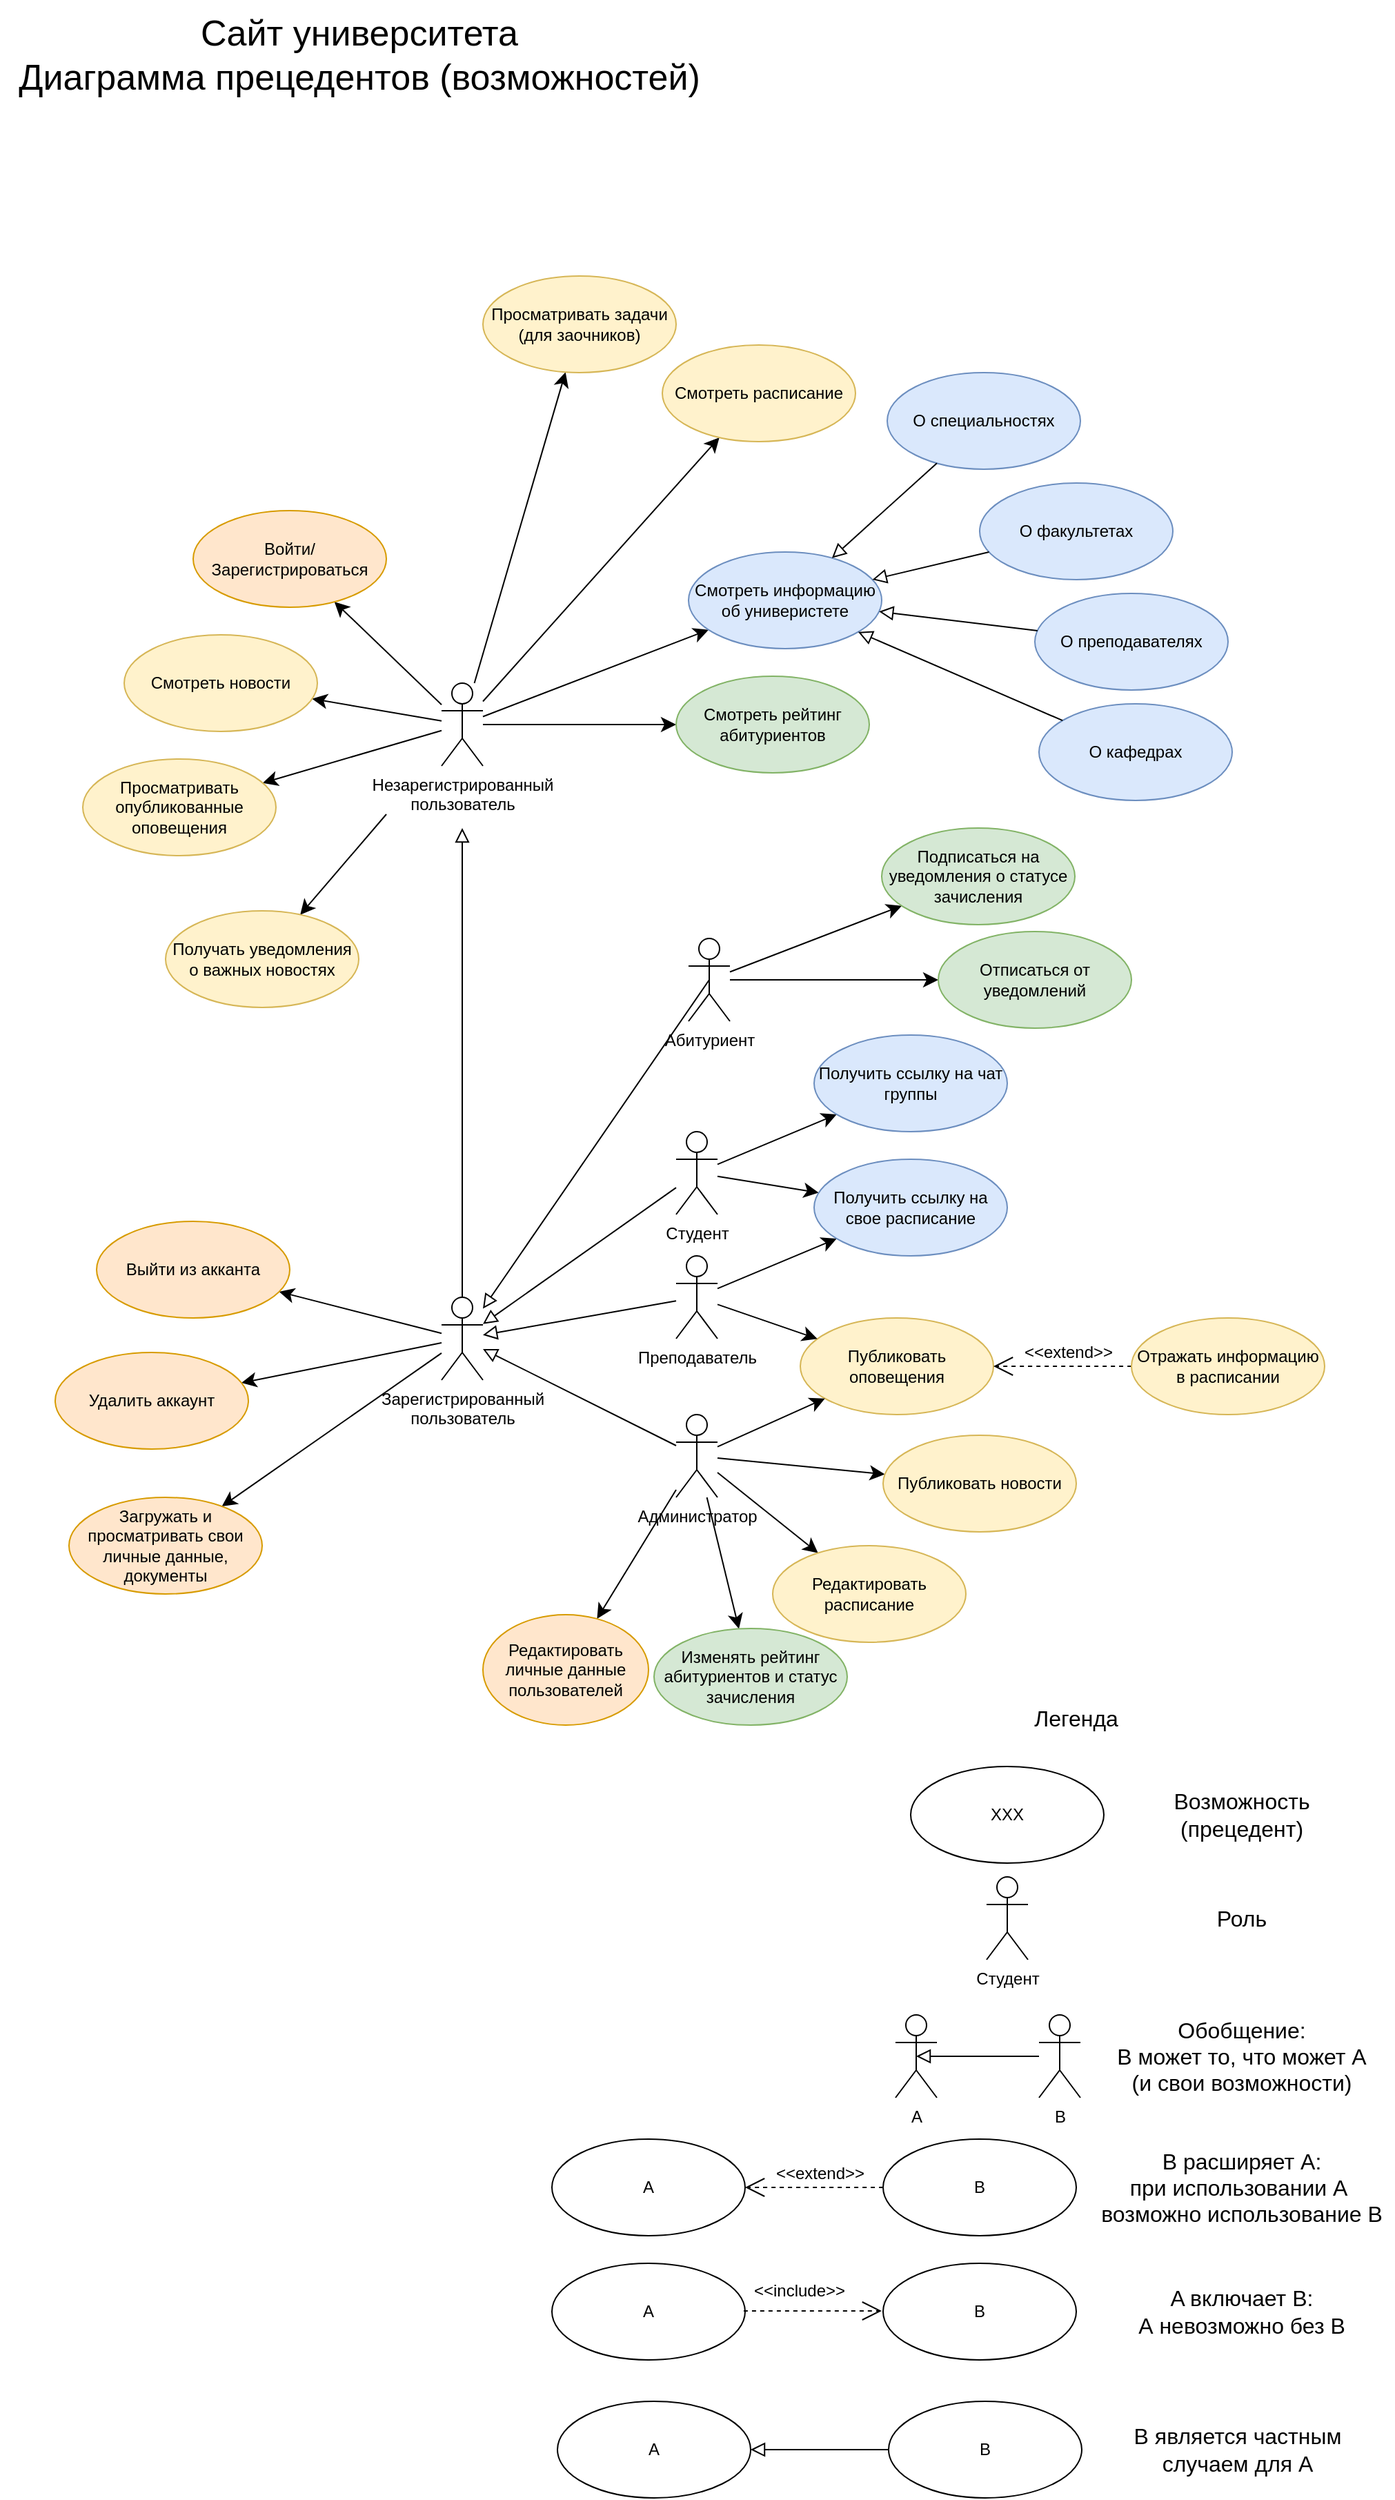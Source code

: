 <mxfile version="27.0.9">
  <diagram name="Страница — 1" id="YHnXIUAEko-EZnPwfLlH">
    <mxGraphModel dx="1815" dy="1706" grid="1" gridSize="10" guides="1" tooltips="1" connect="1" arrows="1" fold="1" page="1" pageScale="1" pageWidth="827" pageHeight="1169" math="0" shadow="0">
      <root>
        <mxCell id="0" />
        <mxCell id="1" parent="0" />
        <mxCell id="iBgdx17Dv0a5mW3MopRO-1" value="" style="edgeStyle=none;curved=1;rounded=0;orthogonalLoop=1;jettySize=auto;html=1;fontSize=12;startSize=8;endSize=8;" parent="1" source="iBgdx17Dv0a5mW3MopRO-8" target="iBgdx17Dv0a5mW3MopRO-10" edge="1">
          <mxGeometry relative="1" as="geometry" />
        </mxCell>
        <mxCell id="iBgdx17Dv0a5mW3MopRO-2" style="edgeStyle=none;curved=1;rounded=0;orthogonalLoop=1;jettySize=auto;html=1;fontSize=12;startSize=8;endSize=8;" parent="1" source="iBgdx17Dv0a5mW3MopRO-8" target="iBgdx17Dv0a5mW3MopRO-9" edge="1">
          <mxGeometry relative="1" as="geometry" />
        </mxCell>
        <mxCell id="iBgdx17Dv0a5mW3MopRO-3" style="edgeStyle=none;curved=1;rounded=0;orthogonalLoop=1;jettySize=auto;html=1;fontSize=12;startSize=8;endSize=8;" parent="1" source="iBgdx17Dv0a5mW3MopRO-8" target="iBgdx17Dv0a5mW3MopRO-27" edge="1">
          <mxGeometry relative="1" as="geometry" />
        </mxCell>
        <mxCell id="iBgdx17Dv0a5mW3MopRO-4" value="" style="edgeStyle=none;curved=1;rounded=0;orthogonalLoop=1;jettySize=auto;html=1;fontSize=12;startSize=8;endSize=8;" parent="1" source="iBgdx17Dv0a5mW3MopRO-8" target="iBgdx17Dv0a5mW3MopRO-43" edge="1">
          <mxGeometry relative="1" as="geometry" />
        </mxCell>
        <mxCell id="iBgdx17Dv0a5mW3MopRO-5" style="edgeStyle=none;curved=1;rounded=0;orthogonalLoop=1;jettySize=auto;html=1;fontSize=12;startSize=8;endSize=8;" parent="1" source="iBgdx17Dv0a5mW3MopRO-8" target="iBgdx17Dv0a5mW3MopRO-36" edge="1">
          <mxGeometry relative="1" as="geometry" />
        </mxCell>
        <mxCell id="iBgdx17Dv0a5mW3MopRO-6" style="edgeStyle=none;curved=1;rounded=0;orthogonalLoop=1;jettySize=auto;html=1;fontSize=12;startSize=8;endSize=8;" parent="1" source="iBgdx17Dv0a5mW3MopRO-8" target="iBgdx17Dv0a5mW3MopRO-50" edge="1">
          <mxGeometry relative="1" as="geometry" />
        </mxCell>
        <mxCell id="iBgdx17Dv0a5mW3MopRO-76" style="edgeStyle=none;curved=1;rounded=0;orthogonalLoop=1;jettySize=auto;html=1;fontSize=12;startSize=8;endSize=8;" parent="1" source="iBgdx17Dv0a5mW3MopRO-8" target="iBgdx17Dv0a5mW3MopRO-75" edge="1">
          <mxGeometry relative="1" as="geometry" />
        </mxCell>
        <mxCell id="iBgdx17Dv0a5mW3MopRO-8" value="Незарегистрированный&lt;div&gt;пользователь&lt;/div&gt;" style="shape=umlActor;verticalLabelPosition=bottom;verticalAlign=top;html=1;" parent="1" vertex="1">
          <mxGeometry x="120" y="15" width="30" height="60" as="geometry" />
        </mxCell>
        <mxCell id="iBgdx17Dv0a5mW3MopRO-9" value="Смотреть расписание" style="ellipse;whiteSpace=wrap;html=1;fillColor=#fff2cc;strokeColor=#d6b656;" parent="1" vertex="1">
          <mxGeometry x="280" y="-230" width="140" height="70" as="geometry" />
        </mxCell>
        <mxCell id="iBgdx17Dv0a5mW3MopRO-10" value="Смотреть рейтинг абитуриентов" style="ellipse;whiteSpace=wrap;html=1;fillColor=#d5e8d4;strokeColor=#82b366;" parent="1" vertex="1">
          <mxGeometry x="290" y="10" width="140" height="70" as="geometry" />
        </mxCell>
        <mxCell id="iBgdx17Dv0a5mW3MopRO-11" value="Публиковать оповещения" style="ellipse;whiteSpace=wrap;html=1;fillColor=#fff2cc;strokeColor=#d6b656;" parent="1" vertex="1">
          <mxGeometry x="380" y="475" width="140" height="70" as="geometry" />
        </mxCell>
        <mxCell id="iBgdx17Dv0a5mW3MopRO-12" style="edgeStyle=none;curved=1;rounded=0;orthogonalLoop=1;jettySize=auto;html=1;fontSize=12;startSize=8;endSize=8;" parent="1" source="iBgdx17Dv0a5mW3MopRO-15" target="iBgdx17Dv0a5mW3MopRO-51" edge="1">
          <mxGeometry relative="1" as="geometry">
            <mxPoint x="70" y="660" as="targetPoint" />
          </mxGeometry>
        </mxCell>
        <mxCell id="iBgdx17Dv0a5mW3MopRO-13" style="edgeStyle=none;curved=1;rounded=0;orthogonalLoop=1;jettySize=auto;html=1;fontSize=12;startSize=8;endSize=8;" parent="1" source="iBgdx17Dv0a5mW3MopRO-15" target="iBgdx17Dv0a5mW3MopRO-52" edge="1">
          <mxGeometry relative="1" as="geometry" />
        </mxCell>
        <mxCell id="iBgdx17Dv0a5mW3MopRO-14" style="edgeStyle=none;curved=1;rounded=0;orthogonalLoop=1;jettySize=auto;html=1;fontSize=12;startSize=8;endSize=8;" parent="1" source="iBgdx17Dv0a5mW3MopRO-15" target="iBgdx17Dv0a5mW3MopRO-55" edge="1">
          <mxGeometry relative="1" as="geometry" />
        </mxCell>
        <mxCell id="iBgdx17Dv0a5mW3MopRO-87" style="edgeStyle=none;curved=1;rounded=0;orthogonalLoop=1;jettySize=auto;html=1;fontSize=12;startSize=8;endSize=8;" parent="1" target="iBgdx17Dv0a5mW3MopRO-86" edge="1">
          <mxGeometry relative="1" as="geometry">
            <mxPoint x="80" y="110" as="sourcePoint" />
          </mxGeometry>
        </mxCell>
        <mxCell id="iBgdx17Dv0a5mW3MopRO-15" value="Зарегистрированный&lt;div&gt;пользователь&lt;/div&gt;" style="shape=umlActor;verticalLabelPosition=bottom;verticalAlign=top;html=1;" parent="1" vertex="1">
          <mxGeometry x="120" y="460" width="30" height="60" as="geometry" />
        </mxCell>
        <mxCell id="iBgdx17Dv0a5mW3MopRO-16" style="edgeStyle=none;curved=1;rounded=0;orthogonalLoop=1;jettySize=auto;html=1;fontSize=12;startSize=8;endSize=8;endArrow=block;endFill=0;" parent="1" source="iBgdx17Dv0a5mW3MopRO-19" target="iBgdx17Dv0a5mW3MopRO-15" edge="1">
          <mxGeometry relative="1" as="geometry" />
        </mxCell>
        <mxCell id="iBgdx17Dv0a5mW3MopRO-17" style="edgeStyle=none;curved=1;rounded=0;orthogonalLoop=1;jettySize=auto;html=1;fontSize=12;startSize=8;endSize=8;" parent="1" source="iBgdx17Dv0a5mW3MopRO-19" target="iBgdx17Dv0a5mW3MopRO-28" edge="1">
          <mxGeometry relative="1" as="geometry" />
        </mxCell>
        <mxCell id="iBgdx17Dv0a5mW3MopRO-18" style="edgeStyle=none;curved=1;rounded=0;orthogonalLoop=1;jettySize=auto;html=1;fontSize=12;startSize=8;endSize=8;" parent="1" source="iBgdx17Dv0a5mW3MopRO-19" target="iBgdx17Dv0a5mW3MopRO-45" edge="1">
          <mxGeometry relative="1" as="geometry" />
        </mxCell>
        <mxCell id="iBgdx17Dv0a5mW3MopRO-19" value="Студент" style="shape=umlActor;verticalLabelPosition=bottom;verticalAlign=top;html=1;" parent="1" vertex="1">
          <mxGeometry x="290" y="340" width="30" height="60" as="geometry" />
        </mxCell>
        <mxCell id="iBgdx17Dv0a5mW3MopRO-20" value="" style="edgeStyle=none;curved=1;rounded=0;orthogonalLoop=1;jettySize=auto;html=1;fontSize=12;startSize=8;endSize=8;endArrow=block;endFill=0;" parent="1" source="iBgdx17Dv0a5mW3MopRO-23" target="iBgdx17Dv0a5mW3MopRO-15" edge="1">
          <mxGeometry relative="1" as="geometry" />
        </mxCell>
        <mxCell id="iBgdx17Dv0a5mW3MopRO-21" value="" style="edgeStyle=none;curved=1;rounded=0;orthogonalLoop=1;jettySize=auto;html=1;fontSize=12;startSize=8;endSize=8;" parent="1" source="iBgdx17Dv0a5mW3MopRO-23" target="iBgdx17Dv0a5mW3MopRO-11" edge="1">
          <mxGeometry relative="1" as="geometry" />
        </mxCell>
        <mxCell id="iBgdx17Dv0a5mW3MopRO-22" style="edgeStyle=none;curved=1;rounded=0;orthogonalLoop=1;jettySize=auto;html=1;fontSize=12;startSize=8;endSize=8;" parent="1" source="iBgdx17Dv0a5mW3MopRO-23" target="iBgdx17Dv0a5mW3MopRO-45" edge="1">
          <mxGeometry relative="1" as="geometry" />
        </mxCell>
        <mxCell id="iBgdx17Dv0a5mW3MopRO-23" value="Преподаватель" style="shape=umlActor;verticalLabelPosition=bottom;verticalAlign=top;html=1;" parent="1" vertex="1">
          <mxGeometry x="290" y="430" width="30" height="60" as="geometry" />
        </mxCell>
        <mxCell id="iBgdx17Dv0a5mW3MopRO-24" value="" style="endArrow=open;dashed=1;endFill=0;endSize=12;html=1;rounded=0;fontSize=12;curved=1;textShadow=0;strokeColor=default;" parent="1" source="iBgdx17Dv0a5mW3MopRO-26" target="iBgdx17Dv0a5mW3MopRO-11" edge="1">
          <mxGeometry width="160" relative="1" as="geometry">
            <mxPoint x="560" y="475" as="sourcePoint" />
            <mxPoint x="610" y="474" as="targetPoint" />
          </mxGeometry>
        </mxCell>
        <mxCell id="iBgdx17Dv0a5mW3MopRO-25" value="&amp;lt;&amp;lt;extend&amp;gt;&amp;gt;" style="edgeLabel;html=1;align=center;verticalAlign=middle;resizable=0;points=[];fontSize=12;" parent="iBgdx17Dv0a5mW3MopRO-24" vertex="1" connectable="0">
          <mxGeometry x="-0.286" y="-4" relative="1" as="geometry">
            <mxPoint x="-11" y="-6" as="offset" />
          </mxGeometry>
        </mxCell>
        <mxCell id="iBgdx17Dv0a5mW3MopRO-26" value="Отражать информацию в расписании" style="ellipse;whiteSpace=wrap;html=1;fillColor=#fff2cc;strokeColor=#d6b656;" parent="1" vertex="1">
          <mxGeometry x="620" y="475" width="140" height="70" as="geometry" />
        </mxCell>
        <mxCell id="iBgdx17Dv0a5mW3MopRO-27" value="Смотреть новости" style="ellipse;whiteSpace=wrap;html=1;fillColor=#fff2cc;strokeColor=#d6b656;" parent="1" vertex="1">
          <mxGeometry x="-110" y="-20" width="140" height="70" as="geometry" />
        </mxCell>
        <mxCell id="iBgdx17Dv0a5mW3MopRO-28" value="Получить ссылку на чат группы" style="ellipse;whiteSpace=wrap;html=1;fillColor=#dae8fc;strokeColor=#6c8ebf;" parent="1" vertex="1">
          <mxGeometry x="390" y="270" width="140" height="70" as="geometry" />
        </mxCell>
        <mxCell id="iBgdx17Dv0a5mW3MopRO-29" style="edgeStyle=none;curved=1;rounded=0;orthogonalLoop=1;jettySize=auto;html=1;fontSize=12;startSize=8;endSize=8;endArrow=block;endFill=0;" parent="1" source="iBgdx17Dv0a5mW3MopRO-35" target="iBgdx17Dv0a5mW3MopRO-15" edge="1">
          <mxGeometry relative="1" as="geometry" />
        </mxCell>
        <mxCell id="iBgdx17Dv0a5mW3MopRO-30" style="edgeStyle=none;curved=1;rounded=0;orthogonalLoop=1;jettySize=auto;html=1;fontSize=12;startSize=8;endSize=8;" parent="1" source="iBgdx17Dv0a5mW3MopRO-35" target="iBgdx17Dv0a5mW3MopRO-37" edge="1">
          <mxGeometry relative="1" as="geometry" />
        </mxCell>
        <mxCell id="iBgdx17Dv0a5mW3MopRO-31" style="edgeStyle=none;curved=1;rounded=0;orthogonalLoop=1;jettySize=auto;html=1;fontSize=12;startSize=8;endSize=8;" parent="1" source="iBgdx17Dv0a5mW3MopRO-35" target="iBgdx17Dv0a5mW3MopRO-11" edge="1">
          <mxGeometry relative="1" as="geometry" />
        </mxCell>
        <mxCell id="iBgdx17Dv0a5mW3MopRO-32" style="edgeStyle=none;curved=1;rounded=0;orthogonalLoop=1;jettySize=auto;html=1;fontSize=12;startSize=8;endSize=8;" parent="1" source="iBgdx17Dv0a5mW3MopRO-35" target="iBgdx17Dv0a5mW3MopRO-46" edge="1">
          <mxGeometry relative="1" as="geometry" />
        </mxCell>
        <mxCell id="iBgdx17Dv0a5mW3MopRO-33" style="edgeStyle=none;curved=1;rounded=0;orthogonalLoop=1;jettySize=auto;html=1;fontSize=12;startSize=8;endSize=8;" parent="1" source="iBgdx17Dv0a5mW3MopRO-35" target="iBgdx17Dv0a5mW3MopRO-47" edge="1">
          <mxGeometry relative="1" as="geometry" />
        </mxCell>
        <mxCell id="iBgdx17Dv0a5mW3MopRO-34" style="edgeStyle=none;curved=1;rounded=0;orthogonalLoop=1;jettySize=auto;html=1;fontSize=12;startSize=8;endSize=8;" parent="1" source="iBgdx17Dv0a5mW3MopRO-35" target="iBgdx17Dv0a5mW3MopRO-53" edge="1">
          <mxGeometry relative="1" as="geometry" />
        </mxCell>
        <mxCell id="iBgdx17Dv0a5mW3MopRO-35" value="Администратор" style="shape=umlActor;verticalLabelPosition=bottom;verticalAlign=top;html=1;" parent="1" vertex="1">
          <mxGeometry x="290" y="545" width="30" height="60" as="geometry" />
        </mxCell>
        <mxCell id="iBgdx17Dv0a5mW3MopRO-36" value="Просматривать задачи (для заочников)" style="ellipse;whiteSpace=wrap;html=1;fillColor=#fff2cc;strokeColor=#d6b656;" parent="1" vertex="1">
          <mxGeometry x="150" y="-280" width="140" height="70" as="geometry" />
        </mxCell>
        <mxCell id="iBgdx17Dv0a5mW3MopRO-37" value="Редактировать расписание" style="ellipse;whiteSpace=wrap;html=1;fillColor=#fff2cc;strokeColor=#d6b656;" parent="1" vertex="1">
          <mxGeometry x="360" y="640" width="140" height="70" as="geometry" />
        </mxCell>
        <mxCell id="iBgdx17Dv0a5mW3MopRO-38" style="edgeStyle=none;curved=1;rounded=0;orthogonalLoop=1;jettySize=auto;html=1;fontSize=12;startSize=8;endSize=8;" parent="1" source="iBgdx17Dv0a5mW3MopRO-40" target="iBgdx17Dv0a5mW3MopRO-41" edge="1">
          <mxGeometry relative="1" as="geometry" />
        </mxCell>
        <mxCell id="iBgdx17Dv0a5mW3MopRO-39" style="edgeStyle=none;curved=1;rounded=0;orthogonalLoop=1;jettySize=auto;html=1;fontSize=12;startSize=8;endSize=8;" parent="1" source="iBgdx17Dv0a5mW3MopRO-40" target="iBgdx17Dv0a5mW3MopRO-54" edge="1">
          <mxGeometry relative="1" as="geometry" />
        </mxCell>
        <mxCell id="iBgdx17Dv0a5mW3MopRO-40" value="Абитуриент" style="shape=umlActor;verticalLabelPosition=bottom;verticalAlign=top;html=1;" parent="1" vertex="1">
          <mxGeometry x="299" y="200" width="30" height="60" as="geometry" />
        </mxCell>
        <mxCell id="iBgdx17Dv0a5mW3MopRO-41" value="Подписаться на уведомления о статусе зачисления" style="ellipse;whiteSpace=wrap;html=1;fillColor=#d5e8d4;strokeColor=#82b366;" parent="1" vertex="1">
          <mxGeometry x="439" y="120" width="140" height="70" as="geometry" />
        </mxCell>
        <mxCell id="iBgdx17Dv0a5mW3MopRO-42" style="edgeStyle=none;curved=1;rounded=0;orthogonalLoop=1;jettySize=auto;html=1;fontSize=12;startSize=8;endSize=8;endArrow=block;endFill=0;exitX=0.5;exitY=0.5;exitDx=0;exitDy=0;exitPerimeter=0;" parent="1" source="iBgdx17Dv0a5mW3MopRO-40" target="iBgdx17Dv0a5mW3MopRO-15" edge="1">
          <mxGeometry relative="1" as="geometry">
            <mxPoint x="270" y="479" as="sourcePoint" />
            <mxPoint x="120" y="440" as="targetPoint" />
          </mxGeometry>
        </mxCell>
        <mxCell id="iBgdx17Dv0a5mW3MopRO-43" value="Смотреть информацию об универистете" style="ellipse;whiteSpace=wrap;html=1;fillColor=#dae8fc;strokeColor=#6c8ebf;" parent="1" vertex="1">
          <mxGeometry x="299" y="-80" width="140" height="70" as="geometry" />
        </mxCell>
        <mxCell id="iBgdx17Dv0a5mW3MopRO-44" style="edgeStyle=none;curved=1;rounded=0;orthogonalLoop=1;jettySize=auto;html=1;fontSize=12;startSize=8;endSize=8;endArrow=block;endFill=0;exitX=0.5;exitY=0;exitDx=0;exitDy=0;exitPerimeter=0;" parent="1" source="iBgdx17Dv0a5mW3MopRO-15" edge="1">
          <mxGeometry relative="1" as="geometry">
            <mxPoint x="215" y="210" as="sourcePoint" />
            <mxPoint x="135" y="120" as="targetPoint" />
          </mxGeometry>
        </mxCell>
        <mxCell id="iBgdx17Dv0a5mW3MopRO-45" value="Получить ссылку на свое расписание" style="ellipse;whiteSpace=wrap;html=1;fillColor=#dae8fc;strokeColor=#6c8ebf;" parent="1" vertex="1">
          <mxGeometry x="390" y="360" width="140" height="70" as="geometry" />
        </mxCell>
        <mxCell id="iBgdx17Dv0a5mW3MopRO-46" value="Изменять рейтинг абитуриентов и статус зачисления" style="ellipse;whiteSpace=wrap;html=1;fillColor=#d5e8d4;strokeColor=#82b366;" parent="1" vertex="1">
          <mxGeometry x="274" y="700" width="140" height="70" as="geometry" />
        </mxCell>
        <mxCell id="iBgdx17Dv0a5mW3MopRO-47" value="Публиковать новости" style="ellipse;whiteSpace=wrap;html=1;fillColor=#fff2cc;strokeColor=#d6b656;" parent="1" vertex="1">
          <mxGeometry x="440" y="560" width="140" height="70" as="geometry" />
        </mxCell>
        <mxCell id="iBgdx17Dv0a5mW3MopRO-48" value="&lt;div&gt;Cайт университета&lt;/div&gt;&lt;div&gt;Диаграмма прецедентов (возможностей)&lt;/div&gt;" style="text;html=1;align=center;verticalAlign=middle;resizable=0;points=[];autosize=1;strokeColor=none;fillColor=none;fontSize=26;" parent="1" vertex="1">
          <mxGeometry x="-200" y="-480" width="520" height="80" as="geometry" />
        </mxCell>
        <mxCell id="iBgdx17Dv0a5mW3MopRO-49" value="О специальностях" style="ellipse;whiteSpace=wrap;html=1;fillColor=#dae8fc;strokeColor=#6c8ebf;" parent="1" vertex="1">
          <mxGeometry x="443" y="-210" width="140" height="70" as="geometry" />
        </mxCell>
        <mxCell id="iBgdx17Dv0a5mW3MopRO-50" value="Войти/Зарегистрироваться" style="ellipse;whiteSpace=wrap;html=1;fillColor=#ffe6cc;strokeColor=#d79b00;" parent="1" vertex="1">
          <mxGeometry x="-60" y="-110" width="140" height="70" as="geometry" />
        </mxCell>
        <mxCell id="iBgdx17Dv0a5mW3MopRO-51" value="Удалить аккаунт" style="ellipse;whiteSpace=wrap;html=1;fillColor=#ffe6cc;strokeColor=#d79b00;" parent="1" vertex="1">
          <mxGeometry x="-160" y="500" width="140" height="70" as="geometry" />
        </mxCell>
        <mxCell id="iBgdx17Dv0a5mW3MopRO-52" value="&lt;div&gt;Загружать и просматривать свои личные данные, документы&lt;/div&gt;" style="ellipse;whiteSpace=wrap;html=1;fillColor=#ffe6cc;strokeColor=#d79b00;" parent="1" vertex="1">
          <mxGeometry x="-150" y="605" width="140" height="70" as="geometry" />
        </mxCell>
        <mxCell id="iBgdx17Dv0a5mW3MopRO-53" value="Редактировать личные данные пользователей" style="ellipse;whiteSpace=wrap;html=1;fillColor=#ffe6cc;strokeColor=#d79b00;" parent="1" vertex="1">
          <mxGeometry x="150" y="690" width="120" height="80" as="geometry" />
        </mxCell>
        <mxCell id="iBgdx17Dv0a5mW3MopRO-54" value="Отписаться от уведомлений" style="ellipse;whiteSpace=wrap;html=1;fillColor=#d5e8d4;strokeColor=#82b366;" parent="1" vertex="1">
          <mxGeometry x="480" y="195" width="140" height="70" as="geometry" />
        </mxCell>
        <mxCell id="iBgdx17Dv0a5mW3MopRO-55" value="Выйти из акканта" style="ellipse;whiteSpace=wrap;html=1;fillColor=#ffe6cc;strokeColor=#d79b00;" parent="1" vertex="1">
          <mxGeometry x="-130" y="405" width="140" height="70" as="geometry" />
        </mxCell>
        <mxCell id="iBgdx17Dv0a5mW3MopRO-56" value="Легенда" style="text;strokeColor=none;fillColor=none;html=1;align=center;verticalAlign=middle;whiteSpace=wrap;rounded=0;fontSize=16;" parent="1" vertex="1">
          <mxGeometry x="550" y="750" width="60" height="30" as="geometry" />
        </mxCell>
        <mxCell id="iBgdx17Dv0a5mW3MopRO-57" value="XXX" style="ellipse;whiteSpace=wrap;html=1;" parent="1" vertex="1">
          <mxGeometry x="460" y="800" width="140" height="70" as="geometry" />
        </mxCell>
        <mxCell id="iBgdx17Dv0a5mW3MopRO-58" value="Возможность (прецедент)" style="text;strokeColor=none;fillColor=none;html=1;align=center;verticalAlign=middle;whiteSpace=wrap;rounded=0;fontSize=16;" parent="1" vertex="1">
          <mxGeometry x="670" y="820" width="60" height="30" as="geometry" />
        </mxCell>
        <mxCell id="iBgdx17Dv0a5mW3MopRO-59" value="Студент" style="shape=umlActor;verticalLabelPosition=bottom;verticalAlign=top;html=1;" parent="1" vertex="1">
          <mxGeometry x="515" y="880" width="30" height="60" as="geometry" />
        </mxCell>
        <mxCell id="iBgdx17Dv0a5mW3MopRO-60" value="Роль" style="text;strokeColor=none;fillColor=none;html=1;align=center;verticalAlign=middle;whiteSpace=wrap;rounded=0;fontSize=16;" parent="1" vertex="1">
          <mxGeometry x="670" y="895" width="60" height="30" as="geometry" />
        </mxCell>
        <mxCell id="iBgdx17Dv0a5mW3MopRO-61" value="&lt;div&gt;A&lt;/div&gt;" style="shape=umlActor;verticalLabelPosition=bottom;verticalAlign=top;html=1;" parent="1" vertex="1">
          <mxGeometry x="449" y="980" width="30" height="60" as="geometry" />
        </mxCell>
        <mxCell id="iBgdx17Dv0a5mW3MopRO-62" value="B" style="shape=umlActor;verticalLabelPosition=bottom;verticalAlign=top;html=1;" parent="1" vertex="1">
          <mxGeometry x="553" y="980" width="30" height="60" as="geometry" />
        </mxCell>
        <mxCell id="iBgdx17Dv0a5mW3MopRO-63" style="edgeStyle=none;curved=1;rounded=0;orthogonalLoop=1;jettySize=auto;html=1;entryX=0.5;entryY=0.5;entryDx=0;entryDy=0;entryPerimeter=0;fontSize=12;startSize=8;endSize=8;endArrow=block;endFill=0;" parent="1" source="iBgdx17Dv0a5mW3MopRO-62" target="iBgdx17Dv0a5mW3MopRO-61" edge="1">
          <mxGeometry relative="1" as="geometry" />
        </mxCell>
        <mxCell id="iBgdx17Dv0a5mW3MopRO-64" value="&lt;div&gt;Обобщение:&lt;/div&gt;&lt;div&gt;B может то, что может A (и свои возможности)&lt;/div&gt;" style="text;strokeColor=none;fillColor=none;html=1;align=center;verticalAlign=middle;whiteSpace=wrap;rounded=0;fontSize=16;" parent="1" vertex="1">
          <mxGeometry x="600" y="995" width="200" height="30" as="geometry" />
        </mxCell>
        <mxCell id="iBgdx17Dv0a5mW3MopRO-65" value="A" style="ellipse;whiteSpace=wrap;html=1;" parent="1" vertex="1">
          <mxGeometry x="200" y="1070" width="140" height="70" as="geometry" />
        </mxCell>
        <mxCell id="iBgdx17Dv0a5mW3MopRO-66" value="" style="endArrow=open;dashed=1;endFill=0;endSize=12;html=1;rounded=0;fontSize=12;curved=1;textShadow=0;strokeColor=default;" parent="1" source="iBgdx17Dv0a5mW3MopRO-68" target="iBgdx17Dv0a5mW3MopRO-65" edge="1">
          <mxGeometry width="160" relative="1" as="geometry">
            <mxPoint x="380" y="1070" as="sourcePoint" />
            <mxPoint x="430" y="1069" as="targetPoint" />
          </mxGeometry>
        </mxCell>
        <mxCell id="iBgdx17Dv0a5mW3MopRO-67" value="&amp;lt;&amp;lt;extend&amp;gt;&amp;gt;" style="edgeLabel;html=1;align=center;verticalAlign=middle;resizable=0;points=[];fontSize=12;" parent="iBgdx17Dv0a5mW3MopRO-66" vertex="1" connectable="0">
          <mxGeometry x="-0.286" y="-4" relative="1" as="geometry">
            <mxPoint x="-11" y="-6" as="offset" />
          </mxGeometry>
        </mxCell>
        <mxCell id="iBgdx17Dv0a5mW3MopRO-68" value="B" style="ellipse;whiteSpace=wrap;html=1;" parent="1" vertex="1">
          <mxGeometry x="440" y="1070" width="140" height="70" as="geometry" />
        </mxCell>
        <mxCell id="iBgdx17Dv0a5mW3MopRO-69" value="&lt;div&gt;B расширяет A:&lt;/div&gt;&lt;div&gt;при использовании A&amp;nbsp;&lt;/div&gt;&lt;div&gt;возможно использование B&lt;/div&gt;" style="text;strokeColor=none;fillColor=none;html=1;align=center;verticalAlign=middle;whiteSpace=wrap;rounded=0;fontSize=16;" parent="1" vertex="1">
          <mxGeometry x="590" y="1090" width="220" height="30" as="geometry" />
        </mxCell>
        <mxCell id="iBgdx17Dv0a5mW3MopRO-70" value="A" style="ellipse;whiteSpace=wrap;html=1;" parent="1" vertex="1">
          <mxGeometry x="200" y="1160" width="140" height="70" as="geometry" />
        </mxCell>
        <mxCell id="iBgdx17Dv0a5mW3MopRO-71" value="" style="endArrow=open;dashed=1;endFill=0;endSize=12;html=1;rounded=0;fontSize=12;curved=1;textShadow=0;strokeColor=default;" parent="1" edge="1">
          <mxGeometry width="160" relative="1" as="geometry">
            <mxPoint x="339" y="1194.5" as="sourcePoint" />
            <mxPoint x="439" y="1194.5" as="targetPoint" />
          </mxGeometry>
        </mxCell>
        <mxCell id="iBgdx17Dv0a5mW3MopRO-72" value="&amp;lt;&amp;lt;include&amp;gt;&amp;gt;" style="edgeLabel;html=1;align=center;verticalAlign=middle;resizable=0;points=[];fontSize=12;" parent="iBgdx17Dv0a5mW3MopRO-71" vertex="1" connectable="0">
          <mxGeometry x="-0.286" y="-4" relative="1" as="geometry">
            <mxPoint x="4" y="-19" as="offset" />
          </mxGeometry>
        </mxCell>
        <mxCell id="iBgdx17Dv0a5mW3MopRO-73" value="B" style="ellipse;whiteSpace=wrap;html=1;" parent="1" vertex="1">
          <mxGeometry x="440" y="1160" width="140" height="70" as="geometry" />
        </mxCell>
        <mxCell id="iBgdx17Dv0a5mW3MopRO-74" value="&lt;div&gt;A включает B:&lt;/div&gt;&lt;div&gt;А невозможно без B&lt;/div&gt;" style="text;strokeColor=none;fillColor=none;html=1;align=center;verticalAlign=middle;whiteSpace=wrap;rounded=0;fontSize=16;" parent="1" vertex="1">
          <mxGeometry x="590" y="1180" width="220" height="30" as="geometry" />
        </mxCell>
        <mxCell id="iBgdx17Dv0a5mW3MopRO-75" value="Просматривать опубликованные оповещения" style="ellipse;whiteSpace=wrap;html=1;fillColor=#fff2cc;strokeColor=#d6b656;" parent="1" vertex="1">
          <mxGeometry x="-140" y="70" width="140" height="70" as="geometry" />
        </mxCell>
        <mxCell id="iBgdx17Dv0a5mW3MopRO-77" value="О факультетах" style="ellipse;whiteSpace=wrap;html=1;fillColor=#dae8fc;strokeColor=#6c8ebf;" parent="1" vertex="1">
          <mxGeometry x="510" y="-130" width="140" height="70" as="geometry" />
        </mxCell>
        <mxCell id="iBgdx17Dv0a5mW3MopRO-79" value="О преподавателях" style="ellipse;whiteSpace=wrap;html=1;fillColor=#dae8fc;strokeColor=#6c8ebf;" parent="1" vertex="1">
          <mxGeometry x="550" y="-50" width="140" height="70" as="geometry" />
        </mxCell>
        <mxCell id="iBgdx17Dv0a5mW3MopRO-81" value="О кафедрах" style="ellipse;whiteSpace=wrap;html=1;fillColor=#dae8fc;strokeColor=#6c8ebf;" parent="1" vertex="1">
          <mxGeometry x="553" y="30" width="140" height="70" as="geometry" />
        </mxCell>
        <mxCell id="iBgdx17Dv0a5mW3MopRO-86" value="Получать уведомления о важных новостях" style="ellipse;whiteSpace=wrap;html=1;fillColor=#fff2cc;strokeColor=#d6b656;" parent="1" vertex="1">
          <mxGeometry x="-80" y="180" width="140" height="70" as="geometry" />
        </mxCell>
        <mxCell id="MSXrS4QZ0OTZGiHskTLz-1" value="A" style="ellipse;whiteSpace=wrap;html=1;" vertex="1" parent="1">
          <mxGeometry x="204" y="1260" width="140" height="70" as="geometry" />
        </mxCell>
        <mxCell id="MSXrS4QZ0OTZGiHskTLz-4" value="B" style="ellipse;whiteSpace=wrap;html=1;" vertex="1" parent="1">
          <mxGeometry x="444" y="1260" width="140" height="70" as="geometry" />
        </mxCell>
        <mxCell id="MSXrS4QZ0OTZGiHskTLz-5" value="B является частным случаем для A" style="text;strokeColor=none;fillColor=none;html=1;align=center;verticalAlign=middle;whiteSpace=wrap;rounded=0;fontSize=16;" vertex="1" parent="1">
          <mxGeometry x="594" y="1280" width="206" height="30" as="geometry" />
        </mxCell>
        <mxCell id="MSXrS4QZ0OTZGiHskTLz-6" style="edgeStyle=none;curved=1;rounded=0;orthogonalLoop=1;jettySize=auto;html=1;entryX=1;entryY=0.5;entryDx=0;entryDy=0;fontSize=12;startSize=8;endSize=8;endArrow=block;endFill=0;exitX=0;exitY=0.5;exitDx=0;exitDy=0;" edge="1" parent="1" source="MSXrS4QZ0OTZGiHskTLz-4" target="MSXrS4QZ0OTZGiHskTLz-1">
          <mxGeometry relative="1" as="geometry">
            <mxPoint x="439" y="1294.5" as="sourcePoint" />
            <mxPoint x="350" y="1294.5" as="targetPoint" />
          </mxGeometry>
        </mxCell>
        <mxCell id="MSXrS4QZ0OTZGiHskTLz-7" style="edgeStyle=none;curved=1;rounded=0;orthogonalLoop=1;jettySize=auto;html=1;fontSize=12;startSize=8;endSize=8;endArrow=block;endFill=0;" edge="1" parent="1" source="iBgdx17Dv0a5mW3MopRO-49" target="iBgdx17Dv0a5mW3MopRO-43">
          <mxGeometry relative="1" as="geometry">
            <mxPoint x="480" y="-120" as="sourcePoint" />
            <mxPoint x="380" y="-120" as="targetPoint" />
          </mxGeometry>
        </mxCell>
        <mxCell id="MSXrS4QZ0OTZGiHskTLz-8" style="edgeStyle=none;curved=1;rounded=0;orthogonalLoop=1;jettySize=auto;html=1;fontSize=12;startSize=8;endSize=8;endArrow=block;endFill=0;" edge="1" parent="1" source="iBgdx17Dv0a5mW3MopRO-77" target="iBgdx17Dv0a5mW3MopRO-43">
          <mxGeometry relative="1" as="geometry">
            <mxPoint x="660" y="-80" as="sourcePoint" />
            <mxPoint x="560" y="-80" as="targetPoint" />
          </mxGeometry>
        </mxCell>
        <mxCell id="MSXrS4QZ0OTZGiHskTLz-9" style="edgeStyle=none;curved=1;rounded=0;orthogonalLoop=1;jettySize=auto;html=1;fontSize=12;startSize=8;endSize=8;endArrow=block;endFill=0;" edge="1" parent="1" source="iBgdx17Dv0a5mW3MopRO-79" target="iBgdx17Dv0a5mW3MopRO-43">
          <mxGeometry relative="1" as="geometry">
            <mxPoint x="630" y="-20" as="sourcePoint" />
            <mxPoint x="530" y="-20" as="targetPoint" />
          </mxGeometry>
        </mxCell>
        <mxCell id="MSXrS4QZ0OTZGiHskTLz-10" style="edgeStyle=none;curved=1;rounded=0;orthogonalLoop=1;jettySize=auto;html=1;fontSize=12;startSize=8;endSize=8;endArrow=block;endFill=0;" edge="1" parent="1" source="iBgdx17Dv0a5mW3MopRO-81" target="iBgdx17Dv0a5mW3MopRO-43">
          <mxGeometry relative="1" as="geometry">
            <mxPoint x="700" y="10" as="sourcePoint" />
            <mxPoint x="600" y="10" as="targetPoint" />
          </mxGeometry>
        </mxCell>
      </root>
    </mxGraphModel>
  </diagram>
</mxfile>
